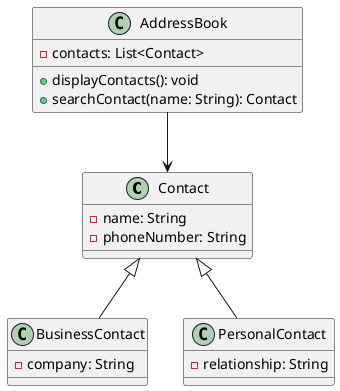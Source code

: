@startuml

class Contact {
  - name: String
  - phoneNumber: String
}

class BusinessContact {
  - company: String
}

class PersonalContact {
  - relationship: String
}

class AddressBook {
  - contacts: List<Contact>
  + displayContacts(): void
  + searchContact(name: String): Contact
}

Contact <|-- BusinessContact
Contact <|-- PersonalContact
AddressBook --> Contact

@enduml